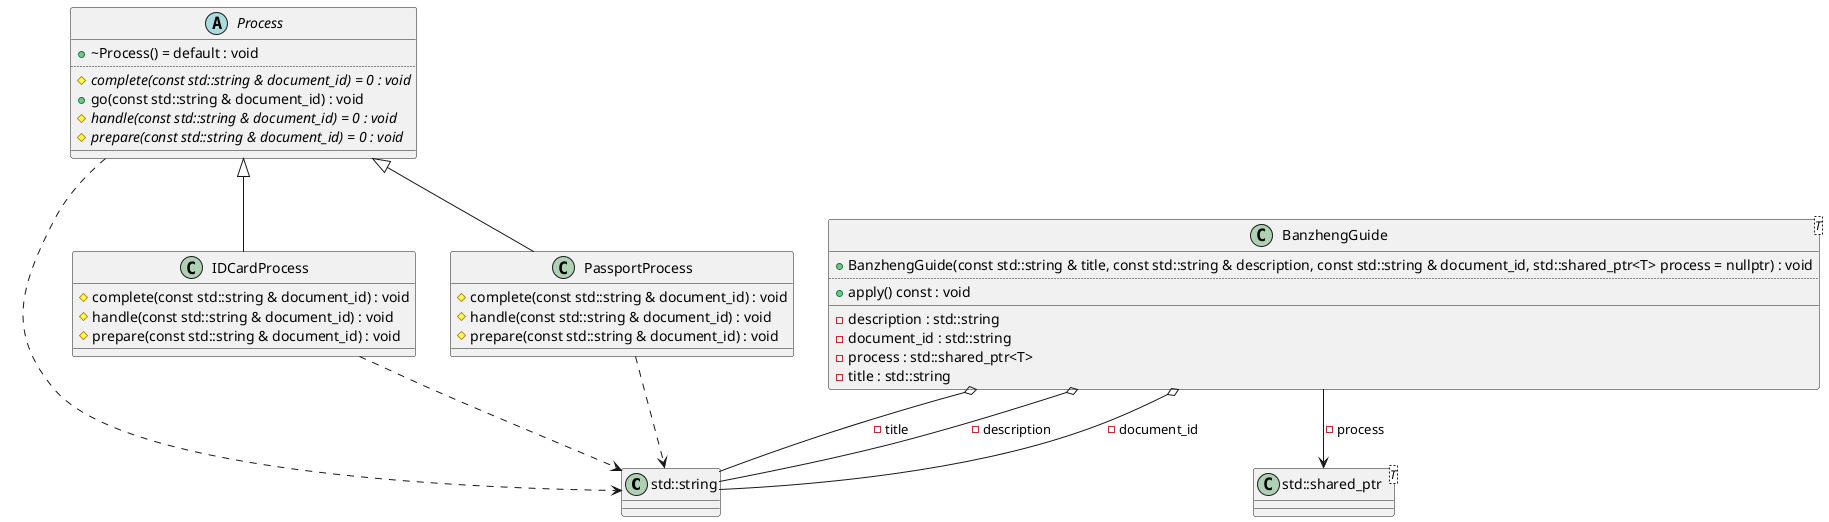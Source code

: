 @startuml
class "std::string" as C_0001275076681856179721
class C_0001275076681856179721 {
__
}
class "std::shared_ptr<T>" as C_0017784820282356576957
class C_0017784820282356576957 {
__
}
abstract "Process" as C_0009983001938187396663
abstract C_0009983001938187396663 {
+~Process() = default : void
..
{abstract} #complete(const std::string & document_id) = 0 : void
+go(const std::string & document_id) : void
{abstract} #handle(const std::string & document_id) = 0 : void
{abstract} #prepare(const std::string & document_id) = 0 : void
__
}
class "IDCardProcess" as C_0014657847387294574349
class C_0014657847387294574349 {
#complete(const std::string & document_id) : void
#handle(const std::string & document_id) : void
#prepare(const std::string & document_id) : void
__
}
class "PassportProcess" as C_0016225737115785968095
class C_0016225737115785968095 {
#complete(const std::string & document_id) : void
#handle(const std::string & document_id) : void
#prepare(const std::string & document_id) : void
__
}
class "BanzhengGuide<T>" as C_0005218290533427421261
class C_0005218290533427421261 {
+BanzhengGuide(const std::string & title, const std::string & description, const std::string & document_id, std::shared_ptr<T> process = nullptr) : void
..
+apply() const : void
__
-description : std::string
-document_id : std::string
-process : std::shared_ptr<T>
-title : std::string
}
C_0009983001938187396663 ..> C_0001275076681856179721
C_0014657847387294574349 ..> C_0001275076681856179721
C_0009983001938187396663 <|-- C_0014657847387294574349

C_0016225737115785968095 ..> C_0001275076681856179721
C_0009983001938187396663 <|-- C_0016225737115785968095

C_0005218290533427421261 o-- C_0001275076681856179721 : -title
C_0005218290533427421261 o-- C_0001275076681856179721 : -description
C_0005218290533427421261 o-- C_0001275076681856179721 : -document_id
C_0005218290533427421261 --> C_0017784820282356576957 : -process

'Generated with clang-uml, version 0.5.5
'LLVM version clang version 18.1.8
@enduml
